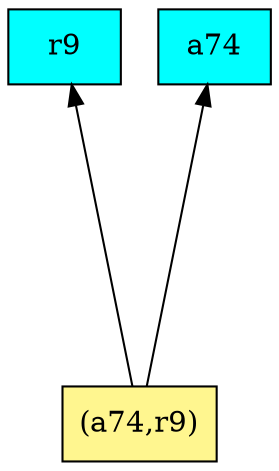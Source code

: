 digraph G {
rankdir=BT;ranksep="2.0";
"r9" [shape=record,fillcolor=cyan,style=filled,label="{r9}"];
"(a74,r9)" [shape=record,fillcolor=khaki1,style=filled,label="{(a74,r9)}"];
"a74" [shape=record,fillcolor=cyan,style=filled,label="{a74}"];
"(a74,r9)" -> "r9"
"(a74,r9)" -> "a74"
}
